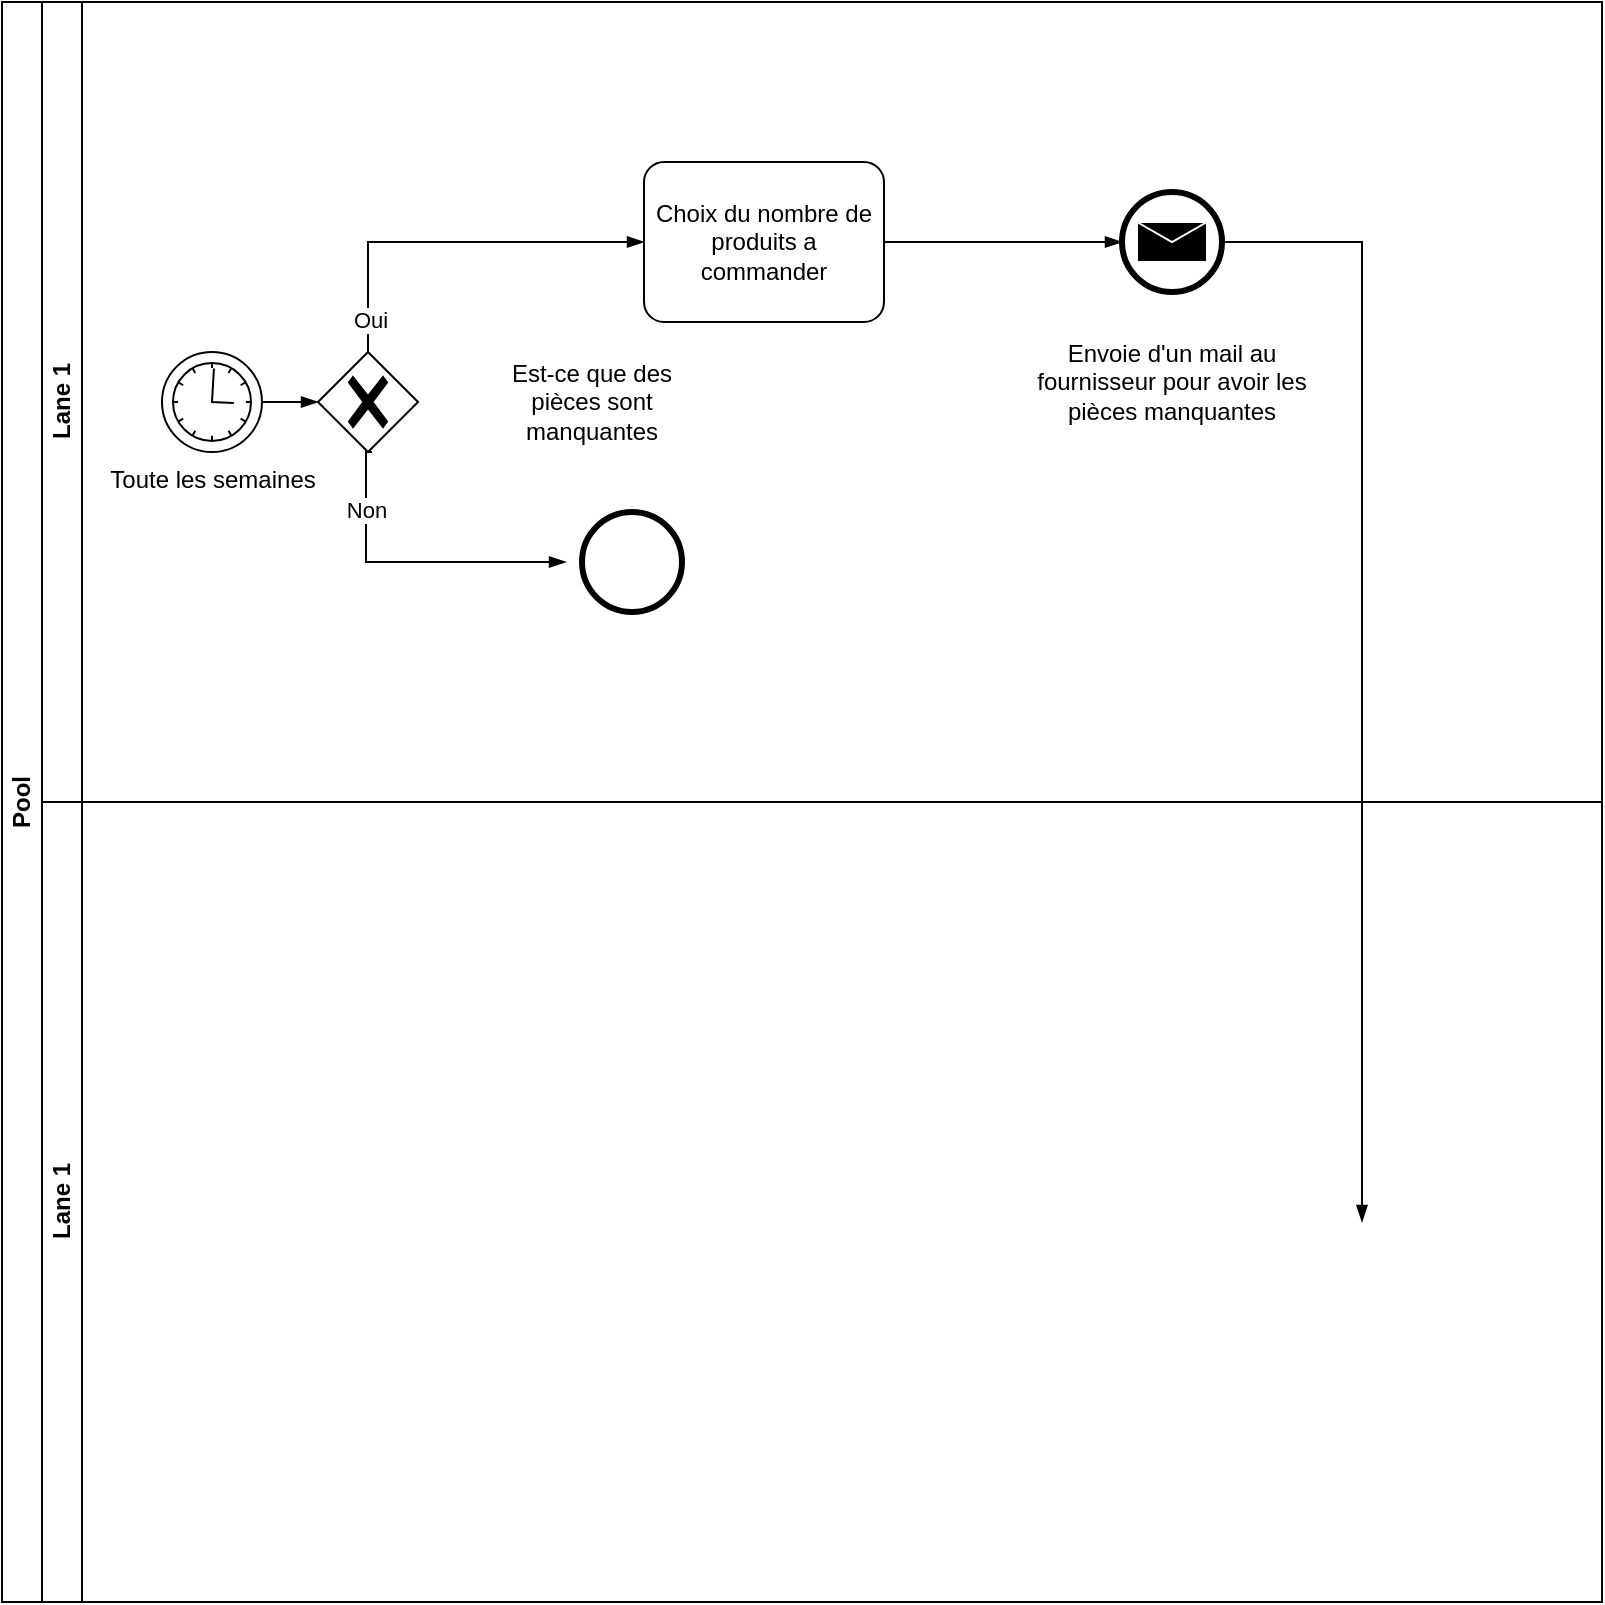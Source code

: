 <mxfile version="22.1.11" type="github">
  <diagram name="Page-1" id="jd4_b2cbeIl36sTIpOt9">
    <mxGraphModel dx="1434" dy="780" grid="1" gridSize="10" guides="1" tooltips="1" connect="1" arrows="1" fold="1" page="1" pageScale="1" pageWidth="827" pageHeight="1169" math="0" shadow="0">
      <root>
        <mxCell id="0" />
        <mxCell id="1" parent="0" />
        <mxCell id="ost7xarvKawhktNh5oQj-1" value="Pool" style="swimlane;html=1;childLayout=stackLayout;resizeParent=1;resizeParentMax=0;horizontal=0;startSize=20;horizontalStack=0;whiteSpace=wrap;" parent="1" vertex="1">
          <mxGeometry width="800" height="800" as="geometry" />
        </mxCell>
        <mxCell id="ost7xarvKawhktNh5oQj-2" value="Lane 1" style="swimlane;html=1;startSize=20;horizontal=0;" parent="ost7xarvKawhktNh5oQj-1" vertex="1">
          <mxGeometry x="20" width="780" height="400" as="geometry" />
        </mxCell>
        <mxCell id="ost7xarvKawhktNh5oQj-5" value="Toute les semaines" style="points=[[0.145,0.145,0],[0.5,0,0],[0.855,0.145,0],[1,0.5,0],[0.855,0.855,0],[0.5,1,0],[0.145,0.855,0],[0,0.5,0]];shape=mxgraph.bpmn.event;html=1;verticalLabelPosition=bottom;labelBackgroundColor=#ffffff;verticalAlign=top;align=center;perimeter=ellipsePerimeter;outlineConnect=0;aspect=fixed;outline=standard;symbol=timer;" parent="ost7xarvKawhktNh5oQj-2" vertex="1">
          <mxGeometry x="60" y="175" width="50" height="50" as="geometry" />
        </mxCell>
        <mxCell id="ost7xarvKawhktNh5oQj-6" value="" style="edgeStyle=elbowEdgeStyle;fontSize=12;html=1;endArrow=blockThin;endFill=1;rounded=0;exitX=1;exitY=0.5;exitDx=0;exitDy=0;exitPerimeter=0;entryX=0;entryY=0.5;entryDx=0;entryDy=0;entryPerimeter=0;" parent="ost7xarvKawhktNh5oQj-2" source="ost7xarvKawhktNh5oQj-5" target="ost7xarvKawhktNh5oQj-9" edge="1">
          <mxGeometry width="160" relative="1" as="geometry">
            <mxPoint x="130" y="199.5" as="sourcePoint" />
            <mxPoint x="160" y="200" as="targetPoint" />
          </mxGeometry>
        </mxCell>
        <mxCell id="ost7xarvKawhktNh5oQj-9" value="" style="points=[[0.25,0.25,0],[0.5,0,0],[0.75,0.25,0],[1,0.5,0],[0.75,0.75,0],[0.5,1,0],[0.25,0.75,0],[0,0.5,0]];shape=mxgraph.bpmn.gateway2;html=1;verticalLabelPosition=bottom;labelBackgroundColor=#ffffff;verticalAlign=top;align=center;perimeter=rhombusPerimeter;outlineConnect=0;outline=none;symbol=none;gwType=exclusive;" parent="ost7xarvKawhktNh5oQj-2" vertex="1">
          <mxGeometry x="138" y="175" width="50" height="50" as="geometry" />
        </mxCell>
        <mxCell id="ost7xarvKawhktNh5oQj-10" value="" style="edgeStyle=elbowEdgeStyle;fontSize=12;html=1;endArrow=blockThin;endFill=1;rounded=0;exitX=0.5;exitY=0;exitDx=0;exitDy=0;exitPerimeter=0;elbow=vertical;entryX=0;entryY=0.5;entryDx=0;entryDy=0;entryPerimeter=0;" parent="ost7xarvKawhktNh5oQj-2" source="ost7xarvKawhktNh5oQj-9" target="ost7xarvKawhktNh5oQj-18" edge="1">
          <mxGeometry width="160" relative="1" as="geometry">
            <mxPoint x="205.5" y="160" as="sourcePoint" />
            <mxPoint x="340" y="120" as="targetPoint" />
            <Array as="points">
              <mxPoint x="290" y="120" />
            </Array>
          </mxGeometry>
        </mxCell>
        <mxCell id="ost7xarvKawhktNh5oQj-17" value="Oui" style="edgeLabel;html=1;align=center;verticalAlign=middle;resizable=0;points=[];" parent="ost7xarvKawhktNh5oQj-10" vertex="1" connectable="0">
          <mxGeometry x="-0.828" y="-1" relative="1" as="geometry">
            <mxPoint as="offset" />
          </mxGeometry>
        </mxCell>
        <mxCell id="ost7xarvKawhktNh5oQj-11" value="Est-ce que des pièces sont manquantes" style="text;html=1;strokeColor=none;fillColor=none;align=center;verticalAlign=middle;whiteSpace=wrap;rounded=0;" parent="ost7xarvKawhktNh5oQj-2" vertex="1">
          <mxGeometry x="220" y="170" width="110" height="60" as="geometry" />
        </mxCell>
        <mxCell id="ost7xarvKawhktNh5oQj-12" value="" style="edgeStyle=elbowEdgeStyle;fontSize=12;html=1;endArrow=blockThin;endFill=1;rounded=0;exitX=0.5;exitY=1;exitDx=0;exitDy=0;exitPerimeter=0;" parent="ost7xarvKawhktNh5oQj-2" edge="1">
          <mxGeometry width="160" relative="1" as="geometry">
            <mxPoint x="165" y="225" as="sourcePoint" />
            <mxPoint x="262" y="280" as="targetPoint" />
            <Array as="points">
              <mxPoint x="162" y="270" />
            </Array>
          </mxGeometry>
        </mxCell>
        <mxCell id="ost7xarvKawhktNh5oQj-14" value="Non" style="edgeLabel;html=1;align=center;verticalAlign=middle;resizable=0;points=[];" parent="ost7xarvKawhktNh5oQj-12" vertex="1" connectable="0">
          <mxGeometry x="-0.6" relative="1" as="geometry">
            <mxPoint as="offset" />
          </mxGeometry>
        </mxCell>
        <mxCell id="ost7xarvKawhktNh5oQj-15" value="" style="points=[[0.145,0.145,0],[0.5,0,0],[0.855,0.145,0],[1,0.5,0],[0.855,0.855,0],[0.5,1,0],[0.145,0.855,0],[0,0.5,0]];shape=mxgraph.bpmn.event;html=1;verticalLabelPosition=bottom;labelBackgroundColor=#ffffff;verticalAlign=top;align=center;perimeter=ellipsePerimeter;outlineConnect=0;aspect=fixed;outline=end;symbol=terminate2;" parent="ost7xarvKawhktNh5oQj-2" vertex="1">
          <mxGeometry x="270" y="255" width="50" height="50" as="geometry" />
        </mxCell>
        <mxCell id="ost7xarvKawhktNh5oQj-18" value="Choix du nombre de produits a commander" style="points=[[0.25,0,0],[0.5,0,0],[0.75,0,0],[1,0.25,0],[1,0.5,0],[1,0.75,0],[0.75,1,0],[0.5,1,0],[0.25,1,0],[0,0.75,0],[0,0.5,0],[0,0.25,0]];shape=mxgraph.bpmn.task;whiteSpace=wrap;rectStyle=rounded;size=10;html=1;container=1;expand=0;collapsible=0;taskMarker=abstract;" parent="ost7xarvKawhktNh5oQj-2" vertex="1">
          <mxGeometry x="301" y="80" width="120" height="80" as="geometry" />
        </mxCell>
        <mxCell id="ost7xarvKawhktNh5oQj-19" value="" style="edgeStyle=elbowEdgeStyle;fontSize=12;html=1;endArrow=blockThin;endFill=1;rounded=0;exitX=1;exitY=0.5;exitDx=0;exitDy=0;exitPerimeter=0;entryX=0;entryY=0.5;entryDx=0;entryDy=0;entryPerimeter=0;" parent="ost7xarvKawhktNh5oQj-2" source="ost7xarvKawhktNh5oQj-18" target="ost7xarvKawhktNh5oQj-20" edge="1">
          <mxGeometry width="160" relative="1" as="geometry">
            <mxPoint x="540" y="119.5" as="sourcePoint" />
            <mxPoint x="600" y="120" as="targetPoint" />
          </mxGeometry>
        </mxCell>
        <mxCell id="ost7xarvKawhktNh5oQj-20" value="" style="points=[[0.145,0.145,0],[0.5,0,0],[0.855,0.145,0],[1,0.5,0],[0.855,0.855,0],[0.5,1,0],[0.145,0.855,0],[0,0.5,0]];shape=mxgraph.bpmn.event;html=1;verticalLabelPosition=bottom;labelBackgroundColor=#ffffff;verticalAlign=top;align=center;perimeter=ellipsePerimeter;outlineConnect=0;aspect=fixed;outline=end;symbol=message;" parent="ost7xarvKawhktNh5oQj-2" vertex="1">
          <mxGeometry x="540" y="95" width="50" height="50" as="geometry" />
        </mxCell>
        <mxCell id="ost7xarvKawhktNh5oQj-21" value="Envoie d&#39;un mail au fournisseur pour avoir les pièces manquantes" style="text;html=1;strokeColor=none;fillColor=none;align=center;verticalAlign=middle;whiteSpace=wrap;rounded=0;" parent="ost7xarvKawhktNh5oQj-2" vertex="1">
          <mxGeometry x="495" y="155" width="140" height="70" as="geometry" />
        </mxCell>
        <mxCell id="4BG4kDEhdgGC54y8UH8t-17" value="" style="edgeStyle=elbowEdgeStyle;fontSize=12;html=1;endArrow=blockThin;endFill=1;rounded=0;exitX=1;exitY=0.5;exitDx=0;exitDy=0;exitPerimeter=0;" edge="1" parent="ost7xarvKawhktNh5oQj-2" source="ost7xarvKawhktNh5oQj-20">
          <mxGeometry width="160" relative="1" as="geometry">
            <mxPoint x="600" y="120" as="sourcePoint" />
            <mxPoint x="660" y="610" as="targetPoint" />
            <Array as="points">
              <mxPoint x="660" y="220" />
            </Array>
          </mxGeometry>
        </mxCell>
        <mxCell id="4BG4kDEhdgGC54y8UH8t-2" value="Lane 1" style="swimlane;html=1;startSize=20;horizontal=0;" vertex="1" parent="ost7xarvKawhktNh5oQj-1">
          <mxGeometry x="20" y="400" width="780" height="400" as="geometry" />
        </mxCell>
      </root>
    </mxGraphModel>
  </diagram>
</mxfile>
